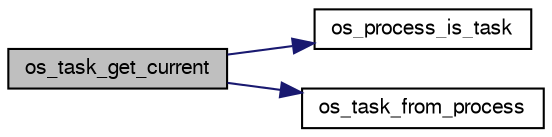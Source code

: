 digraph G
{
  edge [fontname="FreeSans",fontsize="10",labelfontname="FreeSans",labelfontsize="10"];
  node [fontname="FreeSans",fontsize="10",shape=record];
  rankdir=LR;
  Node1 [label="os_task_get_current",height=0.2,width=0.4,color="black", fillcolor="grey75", style="filled" fontcolor="black"];
  Node1 -> Node2 [color="midnightblue",fontsize="10",style="solid",fontname="FreeSans"];
  Node2 [label="os_process_is_task",height=0.2,width=0.4,color="black", fillcolor="white", style="filled",URL="$group__group__os__public__api.html#gadbb9c0f37340b0dc1dbf2f169e45ab47",tooltip="Check if a process is a task."];
  Node1 -> Node3 [color="midnightblue",fontsize="10",style="solid",fontname="FreeSans"];
  Node3 [label="os_task_from_process",height=0.2,width=0.4,color="black", fillcolor="white", style="filled",URL="$group__group__os__public__api.html#ga722e3717a8528f5f5e7cec1c28c9c436",tooltip="Get the task associated with a process."];
}
